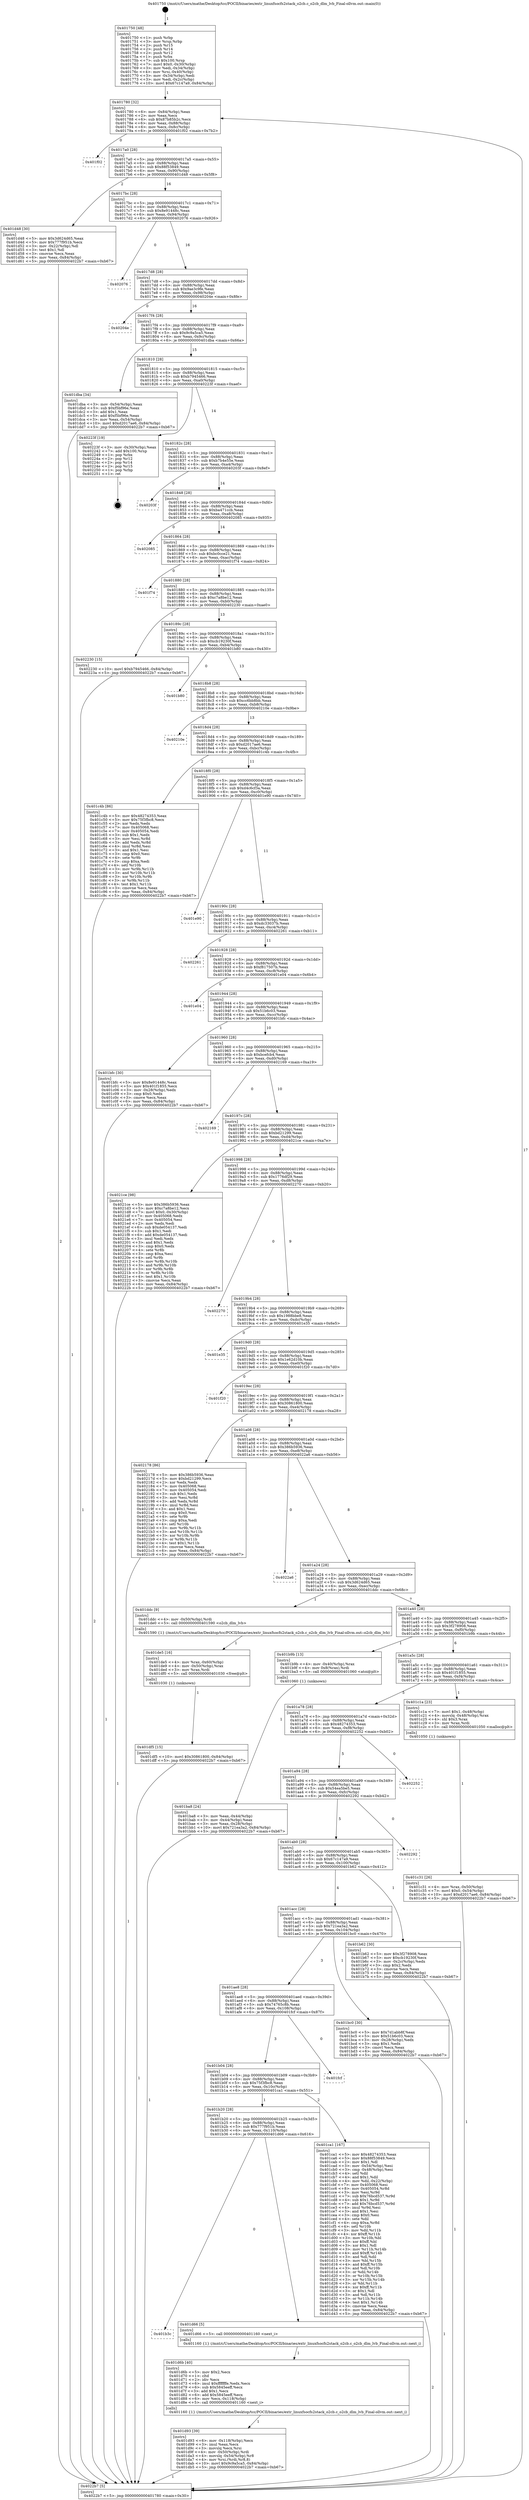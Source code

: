 digraph "0x401750" {
  label = "0x401750 (/mnt/c/Users/mathe/Desktop/tcc/POCII/binaries/extr_linuxfsocfs2stack_o2cb.c_o2cb_dlm_lvb_Final-ollvm.out::main(0))"
  labelloc = "t"
  node[shape=record]

  Entry [label="",width=0.3,height=0.3,shape=circle,fillcolor=black,style=filled]
  "0x401780" [label="{
     0x401780 [32]\l
     | [instrs]\l
     &nbsp;&nbsp;0x401780 \<+6\>: mov -0x84(%rbp),%eax\l
     &nbsp;&nbsp;0x401786 \<+2\>: mov %eax,%ecx\l
     &nbsp;&nbsp;0x401788 \<+6\>: sub $0x87b85b2c,%ecx\l
     &nbsp;&nbsp;0x40178e \<+6\>: mov %eax,-0x88(%rbp)\l
     &nbsp;&nbsp;0x401794 \<+6\>: mov %ecx,-0x8c(%rbp)\l
     &nbsp;&nbsp;0x40179a \<+6\>: je 0000000000401f02 \<main+0x7b2\>\l
  }"]
  "0x401f02" [label="{
     0x401f02\l
  }", style=dashed]
  "0x4017a0" [label="{
     0x4017a0 [28]\l
     | [instrs]\l
     &nbsp;&nbsp;0x4017a0 \<+5\>: jmp 00000000004017a5 \<main+0x55\>\l
     &nbsp;&nbsp;0x4017a5 \<+6\>: mov -0x88(%rbp),%eax\l
     &nbsp;&nbsp;0x4017ab \<+5\>: sub $0x88f53849,%eax\l
     &nbsp;&nbsp;0x4017b0 \<+6\>: mov %eax,-0x90(%rbp)\l
     &nbsp;&nbsp;0x4017b6 \<+6\>: je 0000000000401d48 \<main+0x5f8\>\l
  }"]
  Exit [label="",width=0.3,height=0.3,shape=circle,fillcolor=black,style=filled,peripheries=2]
  "0x401d48" [label="{
     0x401d48 [30]\l
     | [instrs]\l
     &nbsp;&nbsp;0x401d48 \<+5\>: mov $0x3d624d65,%eax\l
     &nbsp;&nbsp;0x401d4d \<+5\>: mov $0x777f951b,%ecx\l
     &nbsp;&nbsp;0x401d52 \<+3\>: mov -0x22(%rbp),%dl\l
     &nbsp;&nbsp;0x401d55 \<+3\>: test $0x1,%dl\l
     &nbsp;&nbsp;0x401d58 \<+3\>: cmovne %ecx,%eax\l
     &nbsp;&nbsp;0x401d5b \<+6\>: mov %eax,-0x84(%rbp)\l
     &nbsp;&nbsp;0x401d61 \<+5\>: jmp 00000000004022b7 \<main+0xb67\>\l
  }"]
  "0x4017bc" [label="{
     0x4017bc [28]\l
     | [instrs]\l
     &nbsp;&nbsp;0x4017bc \<+5\>: jmp 00000000004017c1 \<main+0x71\>\l
     &nbsp;&nbsp;0x4017c1 \<+6\>: mov -0x88(%rbp),%eax\l
     &nbsp;&nbsp;0x4017c7 \<+5\>: sub $0x8e91448c,%eax\l
     &nbsp;&nbsp;0x4017cc \<+6\>: mov %eax,-0x94(%rbp)\l
     &nbsp;&nbsp;0x4017d2 \<+6\>: je 0000000000402076 \<main+0x926\>\l
  }"]
  "0x401df5" [label="{
     0x401df5 [15]\l
     | [instrs]\l
     &nbsp;&nbsp;0x401df5 \<+10\>: movl $0x30861800,-0x84(%rbp)\l
     &nbsp;&nbsp;0x401dff \<+5\>: jmp 00000000004022b7 \<main+0xb67\>\l
  }"]
  "0x402076" [label="{
     0x402076\l
  }", style=dashed]
  "0x4017d8" [label="{
     0x4017d8 [28]\l
     | [instrs]\l
     &nbsp;&nbsp;0x4017d8 \<+5\>: jmp 00000000004017dd \<main+0x8d\>\l
     &nbsp;&nbsp;0x4017dd \<+6\>: mov -0x88(%rbp),%eax\l
     &nbsp;&nbsp;0x4017e3 \<+5\>: sub $0x9ae3c9fe,%eax\l
     &nbsp;&nbsp;0x4017e8 \<+6\>: mov %eax,-0x98(%rbp)\l
     &nbsp;&nbsp;0x4017ee \<+6\>: je 000000000040204e \<main+0x8fe\>\l
  }"]
  "0x401de5" [label="{
     0x401de5 [16]\l
     | [instrs]\l
     &nbsp;&nbsp;0x401de5 \<+4\>: mov %rax,-0x60(%rbp)\l
     &nbsp;&nbsp;0x401de9 \<+4\>: mov -0x50(%rbp),%rax\l
     &nbsp;&nbsp;0x401ded \<+3\>: mov %rax,%rdi\l
     &nbsp;&nbsp;0x401df0 \<+5\>: call 0000000000401030 \<free@plt\>\l
     | [calls]\l
     &nbsp;&nbsp;0x401030 \{1\} (unknown)\l
  }"]
  "0x40204e" [label="{
     0x40204e\l
  }", style=dashed]
  "0x4017f4" [label="{
     0x4017f4 [28]\l
     | [instrs]\l
     &nbsp;&nbsp;0x4017f4 \<+5\>: jmp 00000000004017f9 \<main+0xa9\>\l
     &nbsp;&nbsp;0x4017f9 \<+6\>: mov -0x88(%rbp),%eax\l
     &nbsp;&nbsp;0x4017ff \<+5\>: sub $0x9c9a5ca5,%eax\l
     &nbsp;&nbsp;0x401804 \<+6\>: mov %eax,-0x9c(%rbp)\l
     &nbsp;&nbsp;0x40180a \<+6\>: je 0000000000401dba \<main+0x66a\>\l
  }"]
  "0x401d93" [label="{
     0x401d93 [39]\l
     | [instrs]\l
     &nbsp;&nbsp;0x401d93 \<+6\>: mov -0x118(%rbp),%ecx\l
     &nbsp;&nbsp;0x401d99 \<+3\>: imul %eax,%ecx\l
     &nbsp;&nbsp;0x401d9c \<+3\>: movslq %ecx,%rsi\l
     &nbsp;&nbsp;0x401d9f \<+4\>: mov -0x50(%rbp),%rdi\l
     &nbsp;&nbsp;0x401da3 \<+4\>: movslq -0x54(%rbp),%r8\l
     &nbsp;&nbsp;0x401da7 \<+4\>: mov %rsi,(%rdi,%r8,8)\l
     &nbsp;&nbsp;0x401dab \<+10\>: movl $0x9c9a5ca5,-0x84(%rbp)\l
     &nbsp;&nbsp;0x401db5 \<+5\>: jmp 00000000004022b7 \<main+0xb67\>\l
  }"]
  "0x401dba" [label="{
     0x401dba [34]\l
     | [instrs]\l
     &nbsp;&nbsp;0x401dba \<+3\>: mov -0x54(%rbp),%eax\l
     &nbsp;&nbsp;0x401dbd \<+5\>: sub $0xf5bf96e,%eax\l
     &nbsp;&nbsp;0x401dc2 \<+3\>: add $0x1,%eax\l
     &nbsp;&nbsp;0x401dc5 \<+5\>: add $0xf5bf96e,%eax\l
     &nbsp;&nbsp;0x401dca \<+3\>: mov %eax,-0x54(%rbp)\l
     &nbsp;&nbsp;0x401dcd \<+10\>: movl $0xd2017ae6,-0x84(%rbp)\l
     &nbsp;&nbsp;0x401dd7 \<+5\>: jmp 00000000004022b7 \<main+0xb67\>\l
  }"]
  "0x401810" [label="{
     0x401810 [28]\l
     | [instrs]\l
     &nbsp;&nbsp;0x401810 \<+5\>: jmp 0000000000401815 \<main+0xc5\>\l
     &nbsp;&nbsp;0x401815 \<+6\>: mov -0x88(%rbp),%eax\l
     &nbsp;&nbsp;0x40181b \<+5\>: sub $0xb7945466,%eax\l
     &nbsp;&nbsp;0x401820 \<+6\>: mov %eax,-0xa0(%rbp)\l
     &nbsp;&nbsp;0x401826 \<+6\>: je 000000000040223f \<main+0xaef\>\l
  }"]
  "0x401d6b" [label="{
     0x401d6b [40]\l
     | [instrs]\l
     &nbsp;&nbsp;0x401d6b \<+5\>: mov $0x2,%ecx\l
     &nbsp;&nbsp;0x401d70 \<+1\>: cltd\l
     &nbsp;&nbsp;0x401d71 \<+2\>: idiv %ecx\l
     &nbsp;&nbsp;0x401d73 \<+6\>: imul $0xfffffffe,%edx,%ecx\l
     &nbsp;&nbsp;0x401d79 \<+6\>: sub $0x5845eeff,%ecx\l
     &nbsp;&nbsp;0x401d7f \<+3\>: add $0x1,%ecx\l
     &nbsp;&nbsp;0x401d82 \<+6\>: add $0x5845eeff,%ecx\l
     &nbsp;&nbsp;0x401d88 \<+6\>: mov %ecx,-0x118(%rbp)\l
     &nbsp;&nbsp;0x401d8e \<+5\>: call 0000000000401160 \<next_i\>\l
     | [calls]\l
     &nbsp;&nbsp;0x401160 \{1\} (/mnt/c/Users/mathe/Desktop/tcc/POCII/binaries/extr_linuxfsocfs2stack_o2cb.c_o2cb_dlm_lvb_Final-ollvm.out::next_i)\l
  }"]
  "0x40223f" [label="{
     0x40223f [19]\l
     | [instrs]\l
     &nbsp;&nbsp;0x40223f \<+3\>: mov -0x30(%rbp),%eax\l
     &nbsp;&nbsp;0x402242 \<+7\>: add $0x100,%rsp\l
     &nbsp;&nbsp;0x402249 \<+1\>: pop %rbx\l
     &nbsp;&nbsp;0x40224a \<+2\>: pop %r12\l
     &nbsp;&nbsp;0x40224c \<+2\>: pop %r14\l
     &nbsp;&nbsp;0x40224e \<+2\>: pop %r15\l
     &nbsp;&nbsp;0x402250 \<+1\>: pop %rbp\l
     &nbsp;&nbsp;0x402251 \<+1\>: ret\l
  }"]
  "0x40182c" [label="{
     0x40182c [28]\l
     | [instrs]\l
     &nbsp;&nbsp;0x40182c \<+5\>: jmp 0000000000401831 \<main+0xe1\>\l
     &nbsp;&nbsp;0x401831 \<+6\>: mov -0x88(%rbp),%eax\l
     &nbsp;&nbsp;0x401837 \<+5\>: sub $0xb7b4e55e,%eax\l
     &nbsp;&nbsp;0x40183c \<+6\>: mov %eax,-0xa4(%rbp)\l
     &nbsp;&nbsp;0x401842 \<+6\>: je 000000000040203f \<main+0x8ef\>\l
  }"]
  "0x401b3c" [label="{
     0x401b3c\l
  }", style=dashed]
  "0x40203f" [label="{
     0x40203f\l
  }", style=dashed]
  "0x401848" [label="{
     0x401848 [28]\l
     | [instrs]\l
     &nbsp;&nbsp;0x401848 \<+5\>: jmp 000000000040184d \<main+0xfd\>\l
     &nbsp;&nbsp;0x40184d \<+6\>: mov -0x88(%rbp),%eax\l
     &nbsp;&nbsp;0x401853 \<+5\>: sub $0xba471ccb,%eax\l
     &nbsp;&nbsp;0x401858 \<+6\>: mov %eax,-0xa8(%rbp)\l
     &nbsp;&nbsp;0x40185e \<+6\>: je 0000000000402085 \<main+0x935\>\l
  }"]
  "0x401d66" [label="{
     0x401d66 [5]\l
     | [instrs]\l
     &nbsp;&nbsp;0x401d66 \<+5\>: call 0000000000401160 \<next_i\>\l
     | [calls]\l
     &nbsp;&nbsp;0x401160 \{1\} (/mnt/c/Users/mathe/Desktop/tcc/POCII/binaries/extr_linuxfsocfs2stack_o2cb.c_o2cb_dlm_lvb_Final-ollvm.out::next_i)\l
  }"]
  "0x402085" [label="{
     0x402085\l
  }", style=dashed]
  "0x401864" [label="{
     0x401864 [28]\l
     | [instrs]\l
     &nbsp;&nbsp;0x401864 \<+5\>: jmp 0000000000401869 \<main+0x119\>\l
     &nbsp;&nbsp;0x401869 \<+6\>: mov -0x88(%rbp),%eax\l
     &nbsp;&nbsp;0x40186f \<+5\>: sub $0xbc0cce21,%eax\l
     &nbsp;&nbsp;0x401874 \<+6\>: mov %eax,-0xac(%rbp)\l
     &nbsp;&nbsp;0x40187a \<+6\>: je 0000000000401f74 \<main+0x824\>\l
  }"]
  "0x401b20" [label="{
     0x401b20 [28]\l
     | [instrs]\l
     &nbsp;&nbsp;0x401b20 \<+5\>: jmp 0000000000401b25 \<main+0x3d5\>\l
     &nbsp;&nbsp;0x401b25 \<+6\>: mov -0x88(%rbp),%eax\l
     &nbsp;&nbsp;0x401b2b \<+5\>: sub $0x777f951b,%eax\l
     &nbsp;&nbsp;0x401b30 \<+6\>: mov %eax,-0x110(%rbp)\l
     &nbsp;&nbsp;0x401b36 \<+6\>: je 0000000000401d66 \<main+0x616\>\l
  }"]
  "0x401f74" [label="{
     0x401f74\l
  }", style=dashed]
  "0x401880" [label="{
     0x401880 [28]\l
     | [instrs]\l
     &nbsp;&nbsp;0x401880 \<+5\>: jmp 0000000000401885 \<main+0x135\>\l
     &nbsp;&nbsp;0x401885 \<+6\>: mov -0x88(%rbp),%eax\l
     &nbsp;&nbsp;0x40188b \<+5\>: sub $0xc7a8be12,%eax\l
     &nbsp;&nbsp;0x401890 \<+6\>: mov %eax,-0xb0(%rbp)\l
     &nbsp;&nbsp;0x401896 \<+6\>: je 0000000000402230 \<main+0xae0\>\l
  }"]
  "0x401ca1" [label="{
     0x401ca1 [167]\l
     | [instrs]\l
     &nbsp;&nbsp;0x401ca1 \<+5\>: mov $0x48274353,%eax\l
     &nbsp;&nbsp;0x401ca6 \<+5\>: mov $0x88f53849,%ecx\l
     &nbsp;&nbsp;0x401cab \<+2\>: mov $0x1,%dl\l
     &nbsp;&nbsp;0x401cad \<+3\>: mov -0x54(%rbp),%esi\l
     &nbsp;&nbsp;0x401cb0 \<+3\>: cmp -0x48(%rbp),%esi\l
     &nbsp;&nbsp;0x401cb3 \<+4\>: setl %dil\l
     &nbsp;&nbsp;0x401cb7 \<+4\>: and $0x1,%dil\l
     &nbsp;&nbsp;0x401cbb \<+4\>: mov %dil,-0x22(%rbp)\l
     &nbsp;&nbsp;0x401cbf \<+7\>: mov 0x405068,%esi\l
     &nbsp;&nbsp;0x401cc6 \<+8\>: mov 0x405054,%r8d\l
     &nbsp;&nbsp;0x401cce \<+3\>: mov %esi,%r9d\l
     &nbsp;&nbsp;0x401cd1 \<+7\>: sub $0x76bcd537,%r9d\l
     &nbsp;&nbsp;0x401cd8 \<+4\>: sub $0x1,%r9d\l
     &nbsp;&nbsp;0x401cdc \<+7\>: add $0x76bcd537,%r9d\l
     &nbsp;&nbsp;0x401ce3 \<+4\>: imul %r9d,%esi\l
     &nbsp;&nbsp;0x401ce7 \<+3\>: and $0x1,%esi\l
     &nbsp;&nbsp;0x401cea \<+3\>: cmp $0x0,%esi\l
     &nbsp;&nbsp;0x401ced \<+4\>: sete %dil\l
     &nbsp;&nbsp;0x401cf1 \<+4\>: cmp $0xa,%r8d\l
     &nbsp;&nbsp;0x401cf5 \<+4\>: setl %r10b\l
     &nbsp;&nbsp;0x401cf9 \<+3\>: mov %dil,%r11b\l
     &nbsp;&nbsp;0x401cfc \<+4\>: xor $0xff,%r11b\l
     &nbsp;&nbsp;0x401d00 \<+3\>: mov %r10b,%bl\l
     &nbsp;&nbsp;0x401d03 \<+3\>: xor $0xff,%bl\l
     &nbsp;&nbsp;0x401d06 \<+3\>: xor $0x1,%dl\l
     &nbsp;&nbsp;0x401d09 \<+3\>: mov %r11b,%r14b\l
     &nbsp;&nbsp;0x401d0c \<+4\>: and $0xff,%r14b\l
     &nbsp;&nbsp;0x401d10 \<+3\>: and %dl,%dil\l
     &nbsp;&nbsp;0x401d13 \<+3\>: mov %bl,%r15b\l
     &nbsp;&nbsp;0x401d16 \<+4\>: and $0xff,%r15b\l
     &nbsp;&nbsp;0x401d1a \<+3\>: and %dl,%r10b\l
     &nbsp;&nbsp;0x401d1d \<+3\>: or %dil,%r14b\l
     &nbsp;&nbsp;0x401d20 \<+3\>: or %r10b,%r15b\l
     &nbsp;&nbsp;0x401d23 \<+3\>: xor %r15b,%r14b\l
     &nbsp;&nbsp;0x401d26 \<+3\>: or %bl,%r11b\l
     &nbsp;&nbsp;0x401d29 \<+4\>: xor $0xff,%r11b\l
     &nbsp;&nbsp;0x401d2d \<+3\>: or $0x1,%dl\l
     &nbsp;&nbsp;0x401d30 \<+3\>: and %dl,%r11b\l
     &nbsp;&nbsp;0x401d33 \<+3\>: or %r11b,%r14b\l
     &nbsp;&nbsp;0x401d36 \<+4\>: test $0x1,%r14b\l
     &nbsp;&nbsp;0x401d3a \<+3\>: cmovne %ecx,%eax\l
     &nbsp;&nbsp;0x401d3d \<+6\>: mov %eax,-0x84(%rbp)\l
     &nbsp;&nbsp;0x401d43 \<+5\>: jmp 00000000004022b7 \<main+0xb67\>\l
  }"]
  "0x402230" [label="{
     0x402230 [15]\l
     | [instrs]\l
     &nbsp;&nbsp;0x402230 \<+10\>: movl $0xb7945466,-0x84(%rbp)\l
     &nbsp;&nbsp;0x40223a \<+5\>: jmp 00000000004022b7 \<main+0xb67\>\l
  }"]
  "0x40189c" [label="{
     0x40189c [28]\l
     | [instrs]\l
     &nbsp;&nbsp;0x40189c \<+5\>: jmp 00000000004018a1 \<main+0x151\>\l
     &nbsp;&nbsp;0x4018a1 \<+6\>: mov -0x88(%rbp),%eax\l
     &nbsp;&nbsp;0x4018a7 \<+5\>: sub $0xcb19230f,%eax\l
     &nbsp;&nbsp;0x4018ac \<+6\>: mov %eax,-0xb4(%rbp)\l
     &nbsp;&nbsp;0x4018b2 \<+6\>: je 0000000000401b80 \<main+0x430\>\l
  }"]
  "0x401b04" [label="{
     0x401b04 [28]\l
     | [instrs]\l
     &nbsp;&nbsp;0x401b04 \<+5\>: jmp 0000000000401b09 \<main+0x3b9\>\l
     &nbsp;&nbsp;0x401b09 \<+6\>: mov -0x88(%rbp),%eax\l
     &nbsp;&nbsp;0x401b0f \<+5\>: sub $0x75f3fbc8,%eax\l
     &nbsp;&nbsp;0x401b14 \<+6\>: mov %eax,-0x10c(%rbp)\l
     &nbsp;&nbsp;0x401b1a \<+6\>: je 0000000000401ca1 \<main+0x551\>\l
  }"]
  "0x401b80" [label="{
     0x401b80\l
  }", style=dashed]
  "0x4018b8" [label="{
     0x4018b8 [28]\l
     | [instrs]\l
     &nbsp;&nbsp;0x4018b8 \<+5\>: jmp 00000000004018bd \<main+0x16d\>\l
     &nbsp;&nbsp;0x4018bd \<+6\>: mov -0x88(%rbp),%eax\l
     &nbsp;&nbsp;0x4018c3 \<+5\>: sub $0xcc6bb8bb,%eax\l
     &nbsp;&nbsp;0x4018c8 \<+6\>: mov %eax,-0xb8(%rbp)\l
     &nbsp;&nbsp;0x4018ce \<+6\>: je 000000000040210e \<main+0x9be\>\l
  }"]
  "0x401fcf" [label="{
     0x401fcf\l
  }", style=dashed]
  "0x40210e" [label="{
     0x40210e\l
  }", style=dashed]
  "0x4018d4" [label="{
     0x4018d4 [28]\l
     | [instrs]\l
     &nbsp;&nbsp;0x4018d4 \<+5\>: jmp 00000000004018d9 \<main+0x189\>\l
     &nbsp;&nbsp;0x4018d9 \<+6\>: mov -0x88(%rbp),%eax\l
     &nbsp;&nbsp;0x4018df \<+5\>: sub $0xd2017ae6,%eax\l
     &nbsp;&nbsp;0x4018e4 \<+6\>: mov %eax,-0xbc(%rbp)\l
     &nbsp;&nbsp;0x4018ea \<+6\>: je 0000000000401c4b \<main+0x4fb\>\l
  }"]
  "0x401c31" [label="{
     0x401c31 [26]\l
     | [instrs]\l
     &nbsp;&nbsp;0x401c31 \<+4\>: mov %rax,-0x50(%rbp)\l
     &nbsp;&nbsp;0x401c35 \<+7\>: movl $0x0,-0x54(%rbp)\l
     &nbsp;&nbsp;0x401c3c \<+10\>: movl $0xd2017ae6,-0x84(%rbp)\l
     &nbsp;&nbsp;0x401c46 \<+5\>: jmp 00000000004022b7 \<main+0xb67\>\l
  }"]
  "0x401c4b" [label="{
     0x401c4b [86]\l
     | [instrs]\l
     &nbsp;&nbsp;0x401c4b \<+5\>: mov $0x48274353,%eax\l
     &nbsp;&nbsp;0x401c50 \<+5\>: mov $0x75f3fbc8,%ecx\l
     &nbsp;&nbsp;0x401c55 \<+2\>: xor %edx,%edx\l
     &nbsp;&nbsp;0x401c57 \<+7\>: mov 0x405068,%esi\l
     &nbsp;&nbsp;0x401c5e \<+7\>: mov 0x405054,%edi\l
     &nbsp;&nbsp;0x401c65 \<+3\>: sub $0x1,%edx\l
     &nbsp;&nbsp;0x401c68 \<+3\>: mov %esi,%r8d\l
     &nbsp;&nbsp;0x401c6b \<+3\>: add %edx,%r8d\l
     &nbsp;&nbsp;0x401c6e \<+4\>: imul %r8d,%esi\l
     &nbsp;&nbsp;0x401c72 \<+3\>: and $0x1,%esi\l
     &nbsp;&nbsp;0x401c75 \<+3\>: cmp $0x0,%esi\l
     &nbsp;&nbsp;0x401c78 \<+4\>: sete %r9b\l
     &nbsp;&nbsp;0x401c7c \<+3\>: cmp $0xa,%edi\l
     &nbsp;&nbsp;0x401c7f \<+4\>: setl %r10b\l
     &nbsp;&nbsp;0x401c83 \<+3\>: mov %r9b,%r11b\l
     &nbsp;&nbsp;0x401c86 \<+3\>: and %r10b,%r11b\l
     &nbsp;&nbsp;0x401c89 \<+3\>: xor %r10b,%r9b\l
     &nbsp;&nbsp;0x401c8c \<+3\>: or %r9b,%r11b\l
     &nbsp;&nbsp;0x401c8f \<+4\>: test $0x1,%r11b\l
     &nbsp;&nbsp;0x401c93 \<+3\>: cmovne %ecx,%eax\l
     &nbsp;&nbsp;0x401c96 \<+6\>: mov %eax,-0x84(%rbp)\l
     &nbsp;&nbsp;0x401c9c \<+5\>: jmp 00000000004022b7 \<main+0xb67\>\l
  }"]
  "0x4018f0" [label="{
     0x4018f0 [28]\l
     | [instrs]\l
     &nbsp;&nbsp;0x4018f0 \<+5\>: jmp 00000000004018f5 \<main+0x1a5\>\l
     &nbsp;&nbsp;0x4018f5 \<+6\>: mov -0x88(%rbp),%eax\l
     &nbsp;&nbsp;0x4018fb \<+5\>: sub $0xd4c6cf3a,%eax\l
     &nbsp;&nbsp;0x401900 \<+6\>: mov %eax,-0xc0(%rbp)\l
     &nbsp;&nbsp;0x401906 \<+6\>: je 0000000000401e90 \<main+0x740\>\l
  }"]
  "0x401ae8" [label="{
     0x401ae8 [28]\l
     | [instrs]\l
     &nbsp;&nbsp;0x401ae8 \<+5\>: jmp 0000000000401aed \<main+0x39d\>\l
     &nbsp;&nbsp;0x401aed \<+6\>: mov -0x88(%rbp),%eax\l
     &nbsp;&nbsp;0x401af3 \<+5\>: sub $0x74765c8b,%eax\l
     &nbsp;&nbsp;0x401af8 \<+6\>: mov %eax,-0x108(%rbp)\l
     &nbsp;&nbsp;0x401afe \<+6\>: je 0000000000401fcf \<main+0x87f\>\l
  }"]
  "0x401e90" [label="{
     0x401e90\l
  }", style=dashed]
  "0x40190c" [label="{
     0x40190c [28]\l
     | [instrs]\l
     &nbsp;&nbsp;0x40190c \<+5\>: jmp 0000000000401911 \<main+0x1c1\>\l
     &nbsp;&nbsp;0x401911 \<+6\>: mov -0x88(%rbp),%eax\l
     &nbsp;&nbsp;0x401917 \<+5\>: sub $0xdc33037b,%eax\l
     &nbsp;&nbsp;0x40191c \<+6\>: mov %eax,-0xc4(%rbp)\l
     &nbsp;&nbsp;0x401922 \<+6\>: je 0000000000402261 \<main+0xb11\>\l
  }"]
  "0x401bc0" [label="{
     0x401bc0 [30]\l
     | [instrs]\l
     &nbsp;&nbsp;0x401bc0 \<+5\>: mov $0x7d1abb8f,%eax\l
     &nbsp;&nbsp;0x401bc5 \<+5\>: mov $0x51b6c03,%ecx\l
     &nbsp;&nbsp;0x401bca \<+3\>: mov -0x28(%rbp),%edx\l
     &nbsp;&nbsp;0x401bcd \<+3\>: cmp $0x1,%edx\l
     &nbsp;&nbsp;0x401bd0 \<+3\>: cmovl %ecx,%eax\l
     &nbsp;&nbsp;0x401bd3 \<+6\>: mov %eax,-0x84(%rbp)\l
     &nbsp;&nbsp;0x401bd9 \<+5\>: jmp 00000000004022b7 \<main+0xb67\>\l
  }"]
  "0x402261" [label="{
     0x402261\l
  }", style=dashed]
  "0x401928" [label="{
     0x401928 [28]\l
     | [instrs]\l
     &nbsp;&nbsp;0x401928 \<+5\>: jmp 000000000040192d \<main+0x1dd\>\l
     &nbsp;&nbsp;0x40192d \<+6\>: mov -0x88(%rbp),%eax\l
     &nbsp;&nbsp;0x401933 \<+5\>: sub $0xf817507b,%eax\l
     &nbsp;&nbsp;0x401938 \<+6\>: mov %eax,-0xc8(%rbp)\l
     &nbsp;&nbsp;0x40193e \<+6\>: je 0000000000401e04 \<main+0x6b4\>\l
  }"]
  "0x401ba8" [label="{
     0x401ba8 [24]\l
     | [instrs]\l
     &nbsp;&nbsp;0x401ba8 \<+3\>: mov %eax,-0x44(%rbp)\l
     &nbsp;&nbsp;0x401bab \<+3\>: mov -0x44(%rbp),%eax\l
     &nbsp;&nbsp;0x401bae \<+3\>: mov %eax,-0x28(%rbp)\l
     &nbsp;&nbsp;0x401bb1 \<+10\>: movl $0x721ea3a2,-0x84(%rbp)\l
     &nbsp;&nbsp;0x401bbb \<+5\>: jmp 00000000004022b7 \<main+0xb67\>\l
  }"]
  "0x401e04" [label="{
     0x401e04\l
  }", style=dashed]
  "0x401944" [label="{
     0x401944 [28]\l
     | [instrs]\l
     &nbsp;&nbsp;0x401944 \<+5\>: jmp 0000000000401949 \<main+0x1f9\>\l
     &nbsp;&nbsp;0x401949 \<+6\>: mov -0x88(%rbp),%eax\l
     &nbsp;&nbsp;0x40194f \<+5\>: sub $0x51b6c03,%eax\l
     &nbsp;&nbsp;0x401954 \<+6\>: mov %eax,-0xcc(%rbp)\l
     &nbsp;&nbsp;0x40195a \<+6\>: je 0000000000401bfc \<main+0x4ac\>\l
  }"]
  "0x401750" [label="{
     0x401750 [48]\l
     | [instrs]\l
     &nbsp;&nbsp;0x401750 \<+1\>: push %rbp\l
     &nbsp;&nbsp;0x401751 \<+3\>: mov %rsp,%rbp\l
     &nbsp;&nbsp;0x401754 \<+2\>: push %r15\l
     &nbsp;&nbsp;0x401756 \<+2\>: push %r14\l
     &nbsp;&nbsp;0x401758 \<+2\>: push %r12\l
     &nbsp;&nbsp;0x40175a \<+1\>: push %rbx\l
     &nbsp;&nbsp;0x40175b \<+7\>: sub $0x100,%rsp\l
     &nbsp;&nbsp;0x401762 \<+7\>: movl $0x0,-0x30(%rbp)\l
     &nbsp;&nbsp;0x401769 \<+3\>: mov %edi,-0x34(%rbp)\l
     &nbsp;&nbsp;0x40176c \<+4\>: mov %rsi,-0x40(%rbp)\l
     &nbsp;&nbsp;0x401770 \<+3\>: mov -0x34(%rbp),%edi\l
     &nbsp;&nbsp;0x401773 \<+3\>: mov %edi,-0x2c(%rbp)\l
     &nbsp;&nbsp;0x401776 \<+10\>: movl $0x67c147a9,-0x84(%rbp)\l
  }"]
  "0x401bfc" [label="{
     0x401bfc [30]\l
     | [instrs]\l
     &nbsp;&nbsp;0x401bfc \<+5\>: mov $0x8e91448c,%eax\l
     &nbsp;&nbsp;0x401c01 \<+5\>: mov $0x401f1855,%ecx\l
     &nbsp;&nbsp;0x401c06 \<+3\>: mov -0x28(%rbp),%edx\l
     &nbsp;&nbsp;0x401c09 \<+3\>: cmp $0x0,%edx\l
     &nbsp;&nbsp;0x401c0c \<+3\>: cmove %ecx,%eax\l
     &nbsp;&nbsp;0x401c0f \<+6\>: mov %eax,-0x84(%rbp)\l
     &nbsp;&nbsp;0x401c15 \<+5\>: jmp 00000000004022b7 \<main+0xb67\>\l
  }"]
  "0x401960" [label="{
     0x401960 [28]\l
     | [instrs]\l
     &nbsp;&nbsp;0x401960 \<+5\>: jmp 0000000000401965 \<main+0x215\>\l
     &nbsp;&nbsp;0x401965 \<+6\>: mov -0x88(%rbp),%eax\l
     &nbsp;&nbsp;0x40196b \<+5\>: sub $0xbcefcb4,%eax\l
     &nbsp;&nbsp;0x401970 \<+6\>: mov %eax,-0xd0(%rbp)\l
     &nbsp;&nbsp;0x401976 \<+6\>: je 0000000000402169 \<main+0xa19\>\l
  }"]
  "0x4022b7" [label="{
     0x4022b7 [5]\l
     | [instrs]\l
     &nbsp;&nbsp;0x4022b7 \<+5\>: jmp 0000000000401780 \<main+0x30\>\l
  }"]
  "0x402169" [label="{
     0x402169\l
  }", style=dashed]
  "0x40197c" [label="{
     0x40197c [28]\l
     | [instrs]\l
     &nbsp;&nbsp;0x40197c \<+5\>: jmp 0000000000401981 \<main+0x231\>\l
     &nbsp;&nbsp;0x401981 \<+6\>: mov -0x88(%rbp),%eax\l
     &nbsp;&nbsp;0x401987 \<+5\>: sub $0xbd21299,%eax\l
     &nbsp;&nbsp;0x40198c \<+6\>: mov %eax,-0xd4(%rbp)\l
     &nbsp;&nbsp;0x401992 \<+6\>: je 00000000004021ce \<main+0xa7e\>\l
  }"]
  "0x401acc" [label="{
     0x401acc [28]\l
     | [instrs]\l
     &nbsp;&nbsp;0x401acc \<+5\>: jmp 0000000000401ad1 \<main+0x381\>\l
     &nbsp;&nbsp;0x401ad1 \<+6\>: mov -0x88(%rbp),%eax\l
     &nbsp;&nbsp;0x401ad7 \<+5\>: sub $0x721ea3a2,%eax\l
     &nbsp;&nbsp;0x401adc \<+6\>: mov %eax,-0x104(%rbp)\l
     &nbsp;&nbsp;0x401ae2 \<+6\>: je 0000000000401bc0 \<main+0x470\>\l
  }"]
  "0x4021ce" [label="{
     0x4021ce [98]\l
     | [instrs]\l
     &nbsp;&nbsp;0x4021ce \<+5\>: mov $0x386b5936,%eax\l
     &nbsp;&nbsp;0x4021d3 \<+5\>: mov $0xc7a8be12,%ecx\l
     &nbsp;&nbsp;0x4021d8 \<+7\>: movl $0x0,-0x30(%rbp)\l
     &nbsp;&nbsp;0x4021df \<+7\>: mov 0x405068,%edx\l
     &nbsp;&nbsp;0x4021e6 \<+7\>: mov 0x405054,%esi\l
     &nbsp;&nbsp;0x4021ed \<+2\>: mov %edx,%edi\l
     &nbsp;&nbsp;0x4021ef \<+6\>: sub $0xde054137,%edi\l
     &nbsp;&nbsp;0x4021f5 \<+3\>: sub $0x1,%edi\l
     &nbsp;&nbsp;0x4021f8 \<+6\>: add $0xde054137,%edi\l
     &nbsp;&nbsp;0x4021fe \<+3\>: imul %edi,%edx\l
     &nbsp;&nbsp;0x402201 \<+3\>: and $0x1,%edx\l
     &nbsp;&nbsp;0x402204 \<+3\>: cmp $0x0,%edx\l
     &nbsp;&nbsp;0x402207 \<+4\>: sete %r8b\l
     &nbsp;&nbsp;0x40220b \<+3\>: cmp $0xa,%esi\l
     &nbsp;&nbsp;0x40220e \<+4\>: setl %r9b\l
     &nbsp;&nbsp;0x402212 \<+3\>: mov %r8b,%r10b\l
     &nbsp;&nbsp;0x402215 \<+3\>: and %r9b,%r10b\l
     &nbsp;&nbsp;0x402218 \<+3\>: xor %r9b,%r8b\l
     &nbsp;&nbsp;0x40221b \<+3\>: or %r8b,%r10b\l
     &nbsp;&nbsp;0x40221e \<+4\>: test $0x1,%r10b\l
     &nbsp;&nbsp;0x402222 \<+3\>: cmovne %ecx,%eax\l
     &nbsp;&nbsp;0x402225 \<+6\>: mov %eax,-0x84(%rbp)\l
     &nbsp;&nbsp;0x40222b \<+5\>: jmp 00000000004022b7 \<main+0xb67\>\l
  }"]
  "0x401998" [label="{
     0x401998 [28]\l
     | [instrs]\l
     &nbsp;&nbsp;0x401998 \<+5\>: jmp 000000000040199d \<main+0x24d\>\l
     &nbsp;&nbsp;0x40199d \<+6\>: mov -0x88(%rbp),%eax\l
     &nbsp;&nbsp;0x4019a3 \<+5\>: sub $0x1776df29,%eax\l
     &nbsp;&nbsp;0x4019a8 \<+6\>: mov %eax,-0xd8(%rbp)\l
     &nbsp;&nbsp;0x4019ae \<+6\>: je 0000000000402270 \<main+0xb20\>\l
  }"]
  "0x401b62" [label="{
     0x401b62 [30]\l
     | [instrs]\l
     &nbsp;&nbsp;0x401b62 \<+5\>: mov $0x3f278908,%eax\l
     &nbsp;&nbsp;0x401b67 \<+5\>: mov $0xcb19230f,%ecx\l
     &nbsp;&nbsp;0x401b6c \<+3\>: mov -0x2c(%rbp),%edx\l
     &nbsp;&nbsp;0x401b6f \<+3\>: cmp $0x2,%edx\l
     &nbsp;&nbsp;0x401b72 \<+3\>: cmovne %ecx,%eax\l
     &nbsp;&nbsp;0x401b75 \<+6\>: mov %eax,-0x84(%rbp)\l
     &nbsp;&nbsp;0x401b7b \<+5\>: jmp 00000000004022b7 \<main+0xb67\>\l
  }"]
  "0x402270" [label="{
     0x402270\l
  }", style=dashed]
  "0x4019b4" [label="{
     0x4019b4 [28]\l
     | [instrs]\l
     &nbsp;&nbsp;0x4019b4 \<+5\>: jmp 00000000004019b9 \<main+0x269\>\l
     &nbsp;&nbsp;0x4019b9 \<+6\>: mov -0x88(%rbp),%eax\l
     &nbsp;&nbsp;0x4019bf \<+5\>: sub $0x1988bbe8,%eax\l
     &nbsp;&nbsp;0x4019c4 \<+6\>: mov %eax,-0xdc(%rbp)\l
     &nbsp;&nbsp;0x4019ca \<+6\>: je 0000000000401e35 \<main+0x6e5\>\l
  }"]
  "0x401ab0" [label="{
     0x401ab0 [28]\l
     | [instrs]\l
     &nbsp;&nbsp;0x401ab0 \<+5\>: jmp 0000000000401ab5 \<main+0x365\>\l
     &nbsp;&nbsp;0x401ab5 \<+6\>: mov -0x88(%rbp),%eax\l
     &nbsp;&nbsp;0x401abb \<+5\>: sub $0x67c147a9,%eax\l
     &nbsp;&nbsp;0x401ac0 \<+6\>: mov %eax,-0x100(%rbp)\l
     &nbsp;&nbsp;0x401ac6 \<+6\>: je 0000000000401b62 \<main+0x412\>\l
  }"]
  "0x401e35" [label="{
     0x401e35\l
  }", style=dashed]
  "0x4019d0" [label="{
     0x4019d0 [28]\l
     | [instrs]\l
     &nbsp;&nbsp;0x4019d0 \<+5\>: jmp 00000000004019d5 \<main+0x285\>\l
     &nbsp;&nbsp;0x4019d5 \<+6\>: mov -0x88(%rbp),%eax\l
     &nbsp;&nbsp;0x4019db \<+5\>: sub $0x1e62d10b,%eax\l
     &nbsp;&nbsp;0x4019e0 \<+6\>: mov %eax,-0xe0(%rbp)\l
     &nbsp;&nbsp;0x4019e6 \<+6\>: je 0000000000401f20 \<main+0x7d0\>\l
  }"]
  "0x402292" [label="{
     0x402292\l
  }", style=dashed]
  "0x401f20" [label="{
     0x401f20\l
  }", style=dashed]
  "0x4019ec" [label="{
     0x4019ec [28]\l
     | [instrs]\l
     &nbsp;&nbsp;0x4019ec \<+5\>: jmp 00000000004019f1 \<main+0x2a1\>\l
     &nbsp;&nbsp;0x4019f1 \<+6\>: mov -0x88(%rbp),%eax\l
     &nbsp;&nbsp;0x4019f7 \<+5\>: sub $0x30861800,%eax\l
     &nbsp;&nbsp;0x4019fc \<+6\>: mov %eax,-0xe4(%rbp)\l
     &nbsp;&nbsp;0x401a02 \<+6\>: je 0000000000402178 \<main+0xa28\>\l
  }"]
  "0x401a94" [label="{
     0x401a94 [28]\l
     | [instrs]\l
     &nbsp;&nbsp;0x401a94 \<+5\>: jmp 0000000000401a99 \<main+0x349\>\l
     &nbsp;&nbsp;0x401a99 \<+6\>: mov -0x88(%rbp),%eax\l
     &nbsp;&nbsp;0x401a9f \<+5\>: sub $0x54ea5be5,%eax\l
     &nbsp;&nbsp;0x401aa4 \<+6\>: mov %eax,-0xfc(%rbp)\l
     &nbsp;&nbsp;0x401aaa \<+6\>: je 0000000000402292 \<main+0xb42\>\l
  }"]
  "0x402178" [label="{
     0x402178 [86]\l
     | [instrs]\l
     &nbsp;&nbsp;0x402178 \<+5\>: mov $0x386b5936,%eax\l
     &nbsp;&nbsp;0x40217d \<+5\>: mov $0xbd21299,%ecx\l
     &nbsp;&nbsp;0x402182 \<+2\>: xor %edx,%edx\l
     &nbsp;&nbsp;0x402184 \<+7\>: mov 0x405068,%esi\l
     &nbsp;&nbsp;0x40218b \<+7\>: mov 0x405054,%edi\l
     &nbsp;&nbsp;0x402192 \<+3\>: sub $0x1,%edx\l
     &nbsp;&nbsp;0x402195 \<+3\>: mov %esi,%r8d\l
     &nbsp;&nbsp;0x402198 \<+3\>: add %edx,%r8d\l
     &nbsp;&nbsp;0x40219b \<+4\>: imul %r8d,%esi\l
     &nbsp;&nbsp;0x40219f \<+3\>: and $0x1,%esi\l
     &nbsp;&nbsp;0x4021a2 \<+3\>: cmp $0x0,%esi\l
     &nbsp;&nbsp;0x4021a5 \<+4\>: sete %r9b\l
     &nbsp;&nbsp;0x4021a9 \<+3\>: cmp $0xa,%edi\l
     &nbsp;&nbsp;0x4021ac \<+4\>: setl %r10b\l
     &nbsp;&nbsp;0x4021b0 \<+3\>: mov %r9b,%r11b\l
     &nbsp;&nbsp;0x4021b3 \<+3\>: and %r10b,%r11b\l
     &nbsp;&nbsp;0x4021b6 \<+3\>: xor %r10b,%r9b\l
     &nbsp;&nbsp;0x4021b9 \<+3\>: or %r9b,%r11b\l
     &nbsp;&nbsp;0x4021bc \<+4\>: test $0x1,%r11b\l
     &nbsp;&nbsp;0x4021c0 \<+3\>: cmovne %ecx,%eax\l
     &nbsp;&nbsp;0x4021c3 \<+6\>: mov %eax,-0x84(%rbp)\l
     &nbsp;&nbsp;0x4021c9 \<+5\>: jmp 00000000004022b7 \<main+0xb67\>\l
  }"]
  "0x401a08" [label="{
     0x401a08 [28]\l
     | [instrs]\l
     &nbsp;&nbsp;0x401a08 \<+5\>: jmp 0000000000401a0d \<main+0x2bd\>\l
     &nbsp;&nbsp;0x401a0d \<+6\>: mov -0x88(%rbp),%eax\l
     &nbsp;&nbsp;0x401a13 \<+5\>: sub $0x386b5936,%eax\l
     &nbsp;&nbsp;0x401a18 \<+6\>: mov %eax,-0xe8(%rbp)\l
     &nbsp;&nbsp;0x401a1e \<+6\>: je 00000000004022a6 \<main+0xb56\>\l
  }"]
  "0x402252" [label="{
     0x402252\l
  }", style=dashed]
  "0x4022a6" [label="{
     0x4022a6\l
  }", style=dashed]
  "0x401a24" [label="{
     0x401a24 [28]\l
     | [instrs]\l
     &nbsp;&nbsp;0x401a24 \<+5\>: jmp 0000000000401a29 \<main+0x2d9\>\l
     &nbsp;&nbsp;0x401a29 \<+6\>: mov -0x88(%rbp),%eax\l
     &nbsp;&nbsp;0x401a2f \<+5\>: sub $0x3d624d65,%eax\l
     &nbsp;&nbsp;0x401a34 \<+6\>: mov %eax,-0xec(%rbp)\l
     &nbsp;&nbsp;0x401a3a \<+6\>: je 0000000000401ddc \<main+0x68c\>\l
  }"]
  "0x401a78" [label="{
     0x401a78 [28]\l
     | [instrs]\l
     &nbsp;&nbsp;0x401a78 \<+5\>: jmp 0000000000401a7d \<main+0x32d\>\l
     &nbsp;&nbsp;0x401a7d \<+6\>: mov -0x88(%rbp),%eax\l
     &nbsp;&nbsp;0x401a83 \<+5\>: sub $0x48274353,%eax\l
     &nbsp;&nbsp;0x401a88 \<+6\>: mov %eax,-0xf8(%rbp)\l
     &nbsp;&nbsp;0x401a8e \<+6\>: je 0000000000402252 \<main+0xb02\>\l
  }"]
  "0x401ddc" [label="{
     0x401ddc [9]\l
     | [instrs]\l
     &nbsp;&nbsp;0x401ddc \<+4\>: mov -0x50(%rbp),%rdi\l
     &nbsp;&nbsp;0x401de0 \<+5\>: call 0000000000401590 \<o2cb_dlm_lvb\>\l
     | [calls]\l
     &nbsp;&nbsp;0x401590 \{1\} (/mnt/c/Users/mathe/Desktop/tcc/POCII/binaries/extr_linuxfsocfs2stack_o2cb.c_o2cb_dlm_lvb_Final-ollvm.out::o2cb_dlm_lvb)\l
  }"]
  "0x401a40" [label="{
     0x401a40 [28]\l
     | [instrs]\l
     &nbsp;&nbsp;0x401a40 \<+5\>: jmp 0000000000401a45 \<main+0x2f5\>\l
     &nbsp;&nbsp;0x401a45 \<+6\>: mov -0x88(%rbp),%eax\l
     &nbsp;&nbsp;0x401a4b \<+5\>: sub $0x3f278908,%eax\l
     &nbsp;&nbsp;0x401a50 \<+6\>: mov %eax,-0xf0(%rbp)\l
     &nbsp;&nbsp;0x401a56 \<+6\>: je 0000000000401b9b \<main+0x44b\>\l
  }"]
  "0x401c1a" [label="{
     0x401c1a [23]\l
     | [instrs]\l
     &nbsp;&nbsp;0x401c1a \<+7\>: movl $0x1,-0x48(%rbp)\l
     &nbsp;&nbsp;0x401c21 \<+4\>: movslq -0x48(%rbp),%rax\l
     &nbsp;&nbsp;0x401c25 \<+4\>: shl $0x3,%rax\l
     &nbsp;&nbsp;0x401c29 \<+3\>: mov %rax,%rdi\l
     &nbsp;&nbsp;0x401c2c \<+5\>: call 0000000000401050 \<malloc@plt\>\l
     | [calls]\l
     &nbsp;&nbsp;0x401050 \{1\} (unknown)\l
  }"]
  "0x401b9b" [label="{
     0x401b9b [13]\l
     | [instrs]\l
     &nbsp;&nbsp;0x401b9b \<+4\>: mov -0x40(%rbp),%rax\l
     &nbsp;&nbsp;0x401b9f \<+4\>: mov 0x8(%rax),%rdi\l
     &nbsp;&nbsp;0x401ba3 \<+5\>: call 0000000000401060 \<atoi@plt\>\l
     | [calls]\l
     &nbsp;&nbsp;0x401060 \{1\} (unknown)\l
  }"]
  "0x401a5c" [label="{
     0x401a5c [28]\l
     | [instrs]\l
     &nbsp;&nbsp;0x401a5c \<+5\>: jmp 0000000000401a61 \<main+0x311\>\l
     &nbsp;&nbsp;0x401a61 \<+6\>: mov -0x88(%rbp),%eax\l
     &nbsp;&nbsp;0x401a67 \<+5\>: sub $0x401f1855,%eax\l
     &nbsp;&nbsp;0x401a6c \<+6\>: mov %eax,-0xf4(%rbp)\l
     &nbsp;&nbsp;0x401a72 \<+6\>: je 0000000000401c1a \<main+0x4ca\>\l
  }"]
  Entry -> "0x401750" [label=" 1"]
  "0x401780" -> "0x401f02" [label=" 0"]
  "0x401780" -> "0x4017a0" [label=" 18"]
  "0x40223f" -> Exit [label=" 1"]
  "0x4017a0" -> "0x401d48" [label=" 2"]
  "0x4017a0" -> "0x4017bc" [label=" 16"]
  "0x402230" -> "0x4022b7" [label=" 1"]
  "0x4017bc" -> "0x402076" [label=" 0"]
  "0x4017bc" -> "0x4017d8" [label=" 16"]
  "0x4021ce" -> "0x4022b7" [label=" 1"]
  "0x4017d8" -> "0x40204e" [label=" 0"]
  "0x4017d8" -> "0x4017f4" [label=" 16"]
  "0x402178" -> "0x4022b7" [label=" 1"]
  "0x4017f4" -> "0x401dba" [label=" 1"]
  "0x4017f4" -> "0x401810" [label=" 15"]
  "0x401df5" -> "0x4022b7" [label=" 1"]
  "0x401810" -> "0x40223f" [label=" 1"]
  "0x401810" -> "0x40182c" [label=" 14"]
  "0x401de5" -> "0x401df5" [label=" 1"]
  "0x40182c" -> "0x40203f" [label=" 0"]
  "0x40182c" -> "0x401848" [label=" 14"]
  "0x401ddc" -> "0x401de5" [label=" 1"]
  "0x401848" -> "0x402085" [label=" 0"]
  "0x401848" -> "0x401864" [label=" 14"]
  "0x401dba" -> "0x4022b7" [label=" 1"]
  "0x401864" -> "0x401f74" [label=" 0"]
  "0x401864" -> "0x401880" [label=" 14"]
  "0x401d6b" -> "0x401d93" [label=" 1"]
  "0x401880" -> "0x402230" [label=" 1"]
  "0x401880" -> "0x40189c" [label=" 13"]
  "0x401d66" -> "0x401d6b" [label=" 1"]
  "0x40189c" -> "0x401b80" [label=" 0"]
  "0x40189c" -> "0x4018b8" [label=" 13"]
  "0x401b20" -> "0x401d66" [label=" 1"]
  "0x4018b8" -> "0x40210e" [label=" 0"]
  "0x4018b8" -> "0x4018d4" [label=" 13"]
  "0x401d93" -> "0x4022b7" [label=" 1"]
  "0x4018d4" -> "0x401c4b" [label=" 2"]
  "0x4018d4" -> "0x4018f0" [label=" 11"]
  "0x401ca1" -> "0x4022b7" [label=" 2"]
  "0x4018f0" -> "0x401e90" [label=" 0"]
  "0x4018f0" -> "0x40190c" [label=" 11"]
  "0x401b04" -> "0x401b20" [label=" 1"]
  "0x40190c" -> "0x402261" [label=" 0"]
  "0x40190c" -> "0x401928" [label=" 11"]
  "0x401b04" -> "0x401ca1" [label=" 2"]
  "0x401928" -> "0x401e04" [label=" 0"]
  "0x401928" -> "0x401944" [label=" 11"]
  "0x401ae8" -> "0x401b04" [label=" 3"]
  "0x401944" -> "0x401bfc" [label=" 1"]
  "0x401944" -> "0x401960" [label=" 10"]
  "0x401ae8" -> "0x401fcf" [label=" 0"]
  "0x401960" -> "0x402169" [label=" 0"]
  "0x401960" -> "0x40197c" [label=" 10"]
  "0x401d48" -> "0x4022b7" [label=" 2"]
  "0x40197c" -> "0x4021ce" [label=" 1"]
  "0x40197c" -> "0x401998" [label=" 9"]
  "0x401c4b" -> "0x4022b7" [label=" 2"]
  "0x401998" -> "0x402270" [label=" 0"]
  "0x401998" -> "0x4019b4" [label=" 9"]
  "0x401c31" -> "0x4022b7" [label=" 1"]
  "0x4019b4" -> "0x401e35" [label=" 0"]
  "0x4019b4" -> "0x4019d0" [label=" 9"]
  "0x401bfc" -> "0x4022b7" [label=" 1"]
  "0x4019d0" -> "0x401f20" [label=" 0"]
  "0x4019d0" -> "0x4019ec" [label=" 9"]
  "0x401bc0" -> "0x4022b7" [label=" 1"]
  "0x4019ec" -> "0x402178" [label=" 1"]
  "0x4019ec" -> "0x401a08" [label=" 8"]
  "0x401acc" -> "0x401bc0" [label=" 1"]
  "0x401a08" -> "0x4022a6" [label=" 0"]
  "0x401a08" -> "0x401a24" [label=" 8"]
  "0x401b20" -> "0x401b3c" [label=" 0"]
  "0x401a24" -> "0x401ddc" [label=" 1"]
  "0x401a24" -> "0x401a40" [label=" 7"]
  "0x401b9b" -> "0x401ba8" [label=" 1"]
  "0x401a40" -> "0x401b9b" [label=" 1"]
  "0x401a40" -> "0x401a5c" [label=" 6"]
  "0x4022b7" -> "0x401780" [label=" 17"]
  "0x401a5c" -> "0x401c1a" [label=" 1"]
  "0x401a5c" -> "0x401a78" [label=" 5"]
  "0x401ba8" -> "0x4022b7" [label=" 1"]
  "0x401a78" -> "0x402252" [label=" 0"]
  "0x401a78" -> "0x401a94" [label=" 5"]
  "0x401acc" -> "0x401ae8" [label=" 3"]
  "0x401a94" -> "0x402292" [label=" 0"]
  "0x401a94" -> "0x401ab0" [label=" 5"]
  "0x401c1a" -> "0x401c31" [label=" 1"]
  "0x401ab0" -> "0x401b62" [label=" 1"]
  "0x401ab0" -> "0x401acc" [label=" 4"]
  "0x401b62" -> "0x4022b7" [label=" 1"]
  "0x401750" -> "0x401780" [label=" 1"]
}
